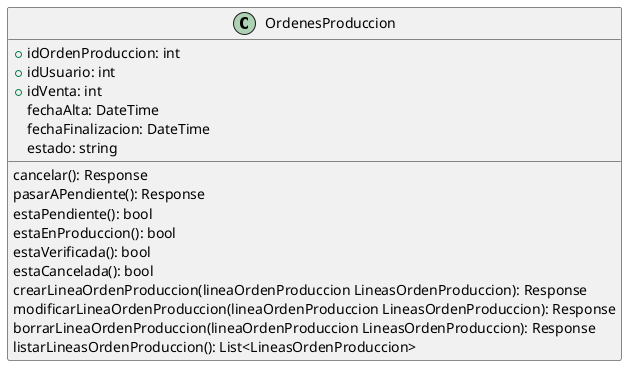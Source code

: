 @startuml OrdenesProduccion
class OrdenesProduccion{
    +idOrdenProduccion: int
    +idUsuario: int
    +idVenta: int
    fechaAlta: DateTime
    fechaFinalizacion: DateTime
    estado: string

    cancelar(): Response
    pasarAPendiente(): Response
    estaPendiente(): bool
    estaEnProduccion(): bool
    estaVerificada(): bool
    estaCancelada(): bool
    crearLineaOrdenProduccion(lineaOrdenProduccion LineasOrdenProduccion): Response
    modificarLineaOrdenProduccion(lineaOrdenProduccion LineasOrdenProduccion): Response
    borrarLineaOrdenProduccion(lineaOrdenProduccion LineasOrdenProduccion): Response
    listarLineasOrdenProduccion(): List<LineasOrdenProduccion>

}
@enduml